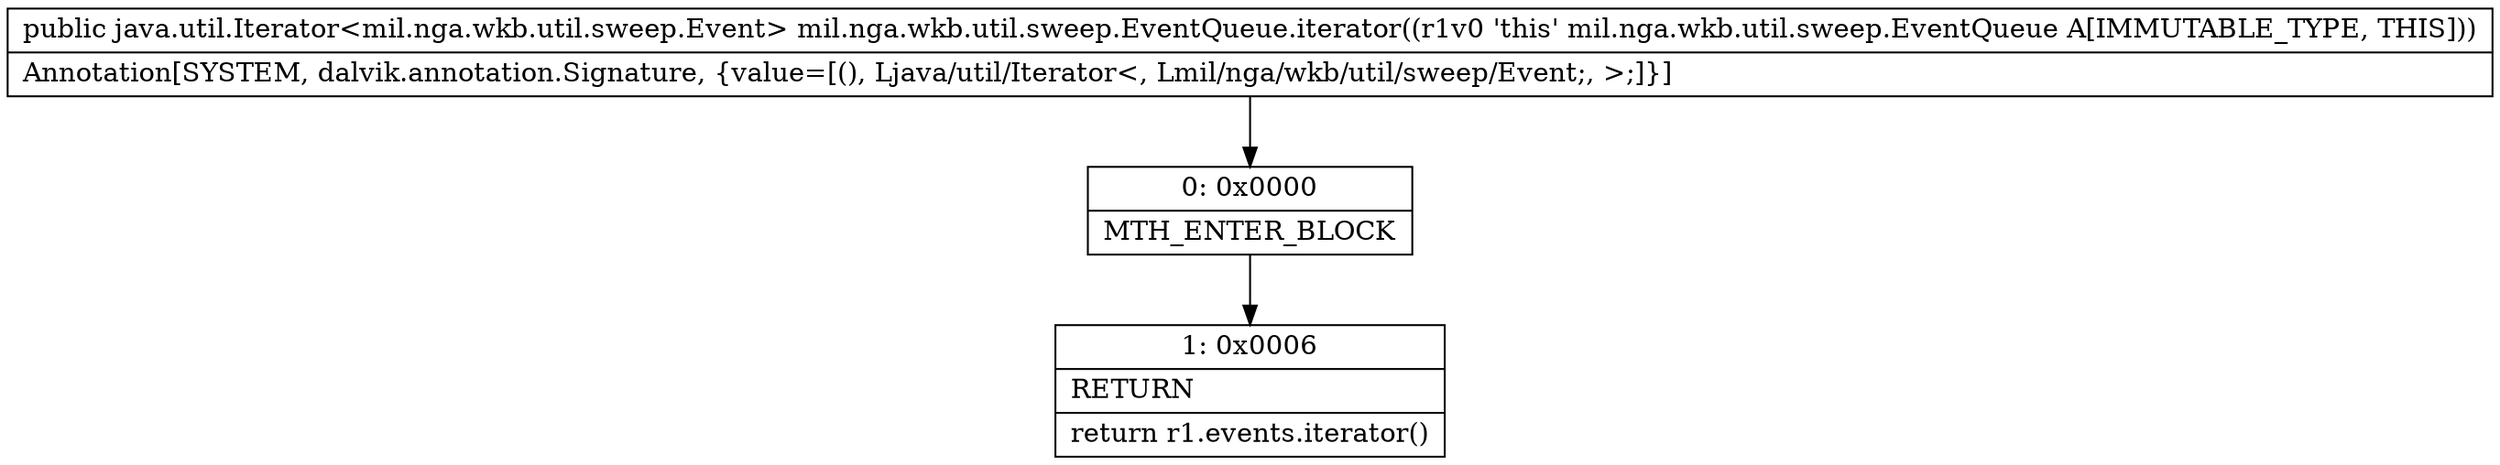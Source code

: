 digraph "CFG formil.nga.wkb.util.sweep.EventQueue.iterator()Ljava\/util\/Iterator;" {
Node_0 [shape=record,label="{0\:\ 0x0000|MTH_ENTER_BLOCK\l}"];
Node_1 [shape=record,label="{1\:\ 0x0006|RETURN\l|return r1.events.iterator()\l}"];
MethodNode[shape=record,label="{public java.util.Iterator\<mil.nga.wkb.util.sweep.Event\> mil.nga.wkb.util.sweep.EventQueue.iterator((r1v0 'this' mil.nga.wkb.util.sweep.EventQueue A[IMMUTABLE_TYPE, THIS]))  | Annotation[SYSTEM, dalvik.annotation.Signature, \{value=[(), Ljava\/util\/Iterator\<, Lmil\/nga\/wkb\/util\/sweep\/Event;, \>;]\}]\l}"];
MethodNode -> Node_0;
Node_0 -> Node_1;
}

